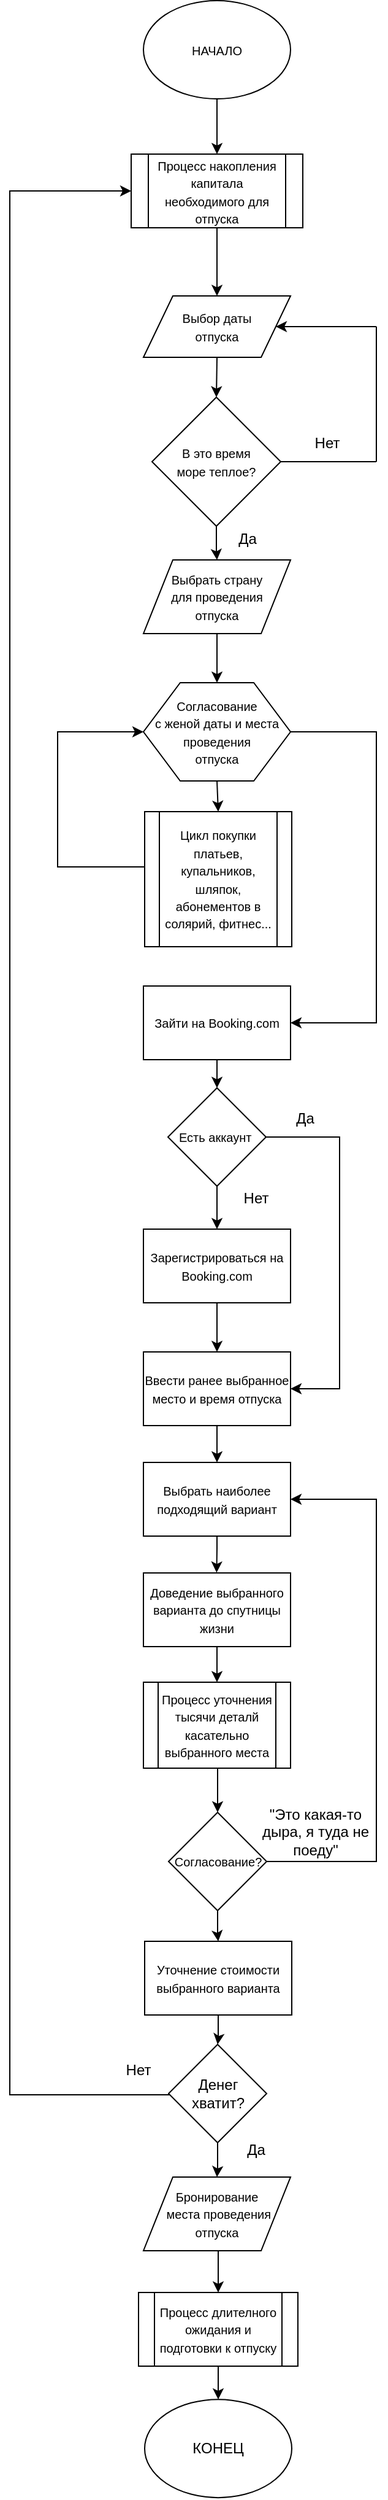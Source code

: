 <mxfile version="11.2.9" type="device" pages="1"><diagram name="Page-1" id="74e2e168-ea6b-b213-b513-2b3c1d86103e"><mxGraphModel dx="805" dy="1249" grid="1" gridSize="10" guides="1" tooltips="1" connect="1" arrows="1" fold="1" page="1" pageScale="1" pageWidth="1100" pageHeight="850" background="#ffffff" math="0" shadow="0"><root><mxCell id="0"/><mxCell id="1" parent="0"/><mxCell id="ttk_I8HpXs3lsLPa9G4b-70" style="edgeStyle=orthogonalEdgeStyle;rounded=0;orthogonalLoop=1;jettySize=auto;html=1;" edge="1" parent="1" source="ttk_I8HpXs3lsLPa9G4b-1" target="ttk_I8HpXs3lsLPa9G4b-62"><mxGeometry relative="1" as="geometry"/></mxCell><mxCell id="ttk_I8HpXs3lsLPa9G4b-1" value="&lt;font style=&quot;font-size: 10px&quot;&gt;НАЧАЛО&lt;/font&gt;" style="ellipse;whiteSpace=wrap;html=1;" vertex="1" parent="1"><mxGeometry x="505" y="-782.5" width="120" height="80" as="geometry"/></mxCell><mxCell id="ttk_I8HpXs3lsLPa9G4b-2" value="КОНЕЦ" style="ellipse;whiteSpace=wrap;html=1;" vertex="1" parent="1"><mxGeometry x="506" y="1171.071" width="120" height="80" as="geometry"/></mxCell><mxCell id="ttk_I8HpXs3lsLPa9G4b-95" style="edgeStyle=orthogonalEdgeStyle;rounded=0;orthogonalLoop=1;jettySize=auto;html=1;" edge="1" parent="1" source="ttk_I8HpXs3lsLPa9G4b-8" target="ttk_I8HpXs3lsLPa9G4b-28"><mxGeometry relative="1" as="geometry"/></mxCell><mxCell id="ttk_I8HpXs3lsLPa9G4b-8" value="&lt;font style=&quot;font-size: 10px&quot;&gt;В это время&lt;br&gt;море теплое?&lt;/font&gt;" style="rhombus;whiteSpace=wrap;html=1;" vertex="1" parent="1"><mxGeometry x="512" y="-459.5" width="105" height="105" as="geometry"/></mxCell><mxCell id="ttk_I8HpXs3lsLPa9G4b-9" value="&lt;font style=&quot;font-size: 10px&quot;&gt;Выбор даты&lt;br&gt;отпуска&lt;/font&gt;" style="shape=parallelogram;perimeter=parallelogramPerimeter;whiteSpace=wrap;html=1;" vertex="1" parent="1"><mxGeometry x="505" y="-542" width="120" height="50" as="geometry"/></mxCell><mxCell id="ttk_I8HpXs3lsLPa9G4b-15" value="" style="endArrow=classic;html=1;exitX=0.5;exitY=1;exitDx=0;exitDy=0;entryX=0.5;entryY=0;entryDx=0;entryDy=0;" edge="1" parent="1" source="ttk_I8HpXs3lsLPa9G4b-9" target="ttk_I8HpXs3lsLPa9G4b-8"><mxGeometry width="50" height="50" relative="1" as="geometry"><mxPoint x="345" y="-412" as="sourcePoint"/><mxPoint x="565" y="-462" as="targetPoint"/></mxGeometry></mxCell><mxCell id="ttk_I8HpXs3lsLPa9G4b-22" value="" style="endArrow=none;html=1;exitX=1;exitY=0.5;exitDx=0;exitDy=0;" edge="1" parent="1" source="ttk_I8HpXs3lsLPa9G4b-8"><mxGeometry width="50" height="50" relative="1" as="geometry"><mxPoint x="675" y="-372" as="sourcePoint"/><mxPoint x="695" y="-407" as="targetPoint"/></mxGeometry></mxCell><mxCell id="ttk_I8HpXs3lsLPa9G4b-23" value="" style="endArrow=none;html=1;" edge="1" parent="1"><mxGeometry width="50" height="50" relative="1" as="geometry"><mxPoint x="695" y="-407" as="sourcePoint"/><mxPoint x="695" y="-517" as="targetPoint"/></mxGeometry></mxCell><mxCell id="ttk_I8HpXs3lsLPa9G4b-24" value="" style="endArrow=classic;html=1;entryX=1;entryY=0.5;entryDx=0;entryDy=0;" edge="1" parent="1" target="ttk_I8HpXs3lsLPa9G4b-9"><mxGeometry width="50" height="50" relative="1" as="geometry"><mxPoint x="695" y="-517" as="sourcePoint"/><mxPoint x="695" y="-532" as="targetPoint"/></mxGeometry></mxCell><mxCell id="ttk_I8HpXs3lsLPa9G4b-26" value="Нет" style="text;html=1;strokeColor=none;fillColor=none;align=center;verticalAlign=middle;whiteSpace=wrap;rounded=0;" vertex="1" parent="1"><mxGeometry x="635" y="-432" width="40" height="20" as="geometry"/></mxCell><mxCell id="ttk_I8HpXs3lsLPa9G4b-27" value="Да" style="text;html=1;strokeColor=none;fillColor=none;align=center;verticalAlign=middle;whiteSpace=wrap;rounded=0;" vertex="1" parent="1"><mxGeometry x="570" y="-354" width="40" height="20" as="geometry"/></mxCell><mxCell id="ttk_I8HpXs3lsLPa9G4b-38" style="edgeStyle=orthogonalEdgeStyle;rounded=0;orthogonalLoop=1;jettySize=auto;html=1;entryX=0.5;entryY=0;entryDx=0;entryDy=0;" edge="1" parent="1" source="ttk_I8HpXs3lsLPa9G4b-28" target="ttk_I8HpXs3lsLPa9G4b-29"><mxGeometry relative="1" as="geometry"/></mxCell><mxCell id="ttk_I8HpXs3lsLPa9G4b-28" value="&lt;font style=&quot;font-size: 10px&quot;&gt;Выбрать страну&lt;br&gt;для проведения&lt;br&gt;отпуска&lt;/font&gt;" style="shape=parallelogram;perimeter=parallelogramPerimeter;whiteSpace=wrap;html=1;rotation=0;" vertex="1" parent="1"><mxGeometry x="505" y="-327" width="120" height="60" as="geometry"/></mxCell><mxCell id="ttk_I8HpXs3lsLPa9G4b-41" style="edgeStyle=orthogonalEdgeStyle;rounded=0;orthogonalLoop=1;jettySize=auto;html=1;entryX=1;entryY=0.5;entryDx=0;entryDy=0;" edge="1" parent="1" source="ttk_I8HpXs3lsLPa9G4b-29" target="ttk_I8HpXs3lsLPa9G4b-39"><mxGeometry relative="1" as="geometry"><mxPoint x="695" y="58" as="targetPoint"/><Array as="points"><mxPoint x="695" y="-187"/><mxPoint x="695" y="50"/></Array></mxGeometry></mxCell><mxCell id="ttk_I8HpXs3lsLPa9G4b-29" value="&lt;font style=&quot;font-size: 10px&quot;&gt;Согласование &lt;br&gt;с женой даты и места проведения&lt;br&gt;отпуска&lt;/font&gt;" style="shape=hexagon;perimeter=hexagonPerimeter2;whiteSpace=wrap;html=1;" vertex="1" parent="1"><mxGeometry x="505" y="-227" width="120" height="80" as="geometry"/></mxCell><mxCell id="ttk_I8HpXs3lsLPa9G4b-33" value="" style="endArrow=classic;html=1;exitX=0.5;exitY=1;exitDx=0;exitDy=0;entryX=0.5;entryY=0;entryDx=0;entryDy=0;" edge="1" parent="1" source="ttk_I8HpXs3lsLPa9G4b-29" target="ttk_I8HpXs3lsLPa9G4b-34"><mxGeometry width="50" height="50" relative="1" as="geometry"><mxPoint x="425" y="-102" as="sourcePoint"/><mxPoint x="572.7" y="-112" as="targetPoint"/></mxGeometry></mxCell><mxCell id="ttk_I8HpXs3lsLPa9G4b-37" style="edgeStyle=orthogonalEdgeStyle;rounded=0;orthogonalLoop=1;jettySize=auto;html=1;entryX=0;entryY=0.5;entryDx=0;entryDy=0;" edge="1" parent="1" source="ttk_I8HpXs3lsLPa9G4b-34" target="ttk_I8HpXs3lsLPa9G4b-29"><mxGeometry relative="1" as="geometry"><mxPoint x="512" y="-192" as="targetPoint"/><Array as="points"><mxPoint x="435" y="-77"/><mxPoint x="435" y="-187"/></Array></mxGeometry></mxCell><mxCell id="ttk_I8HpXs3lsLPa9G4b-34" value="&lt;font style=&quot;font-size: 10px&quot;&gt;Цикл покупки платьев, купальников, шляпок, абонементов в солярий, фитнес...&lt;/font&gt;" style="shape=process;whiteSpace=wrap;html=1;backgroundOutline=1;" vertex="1" parent="1"><mxGeometry x="506" y="-122" width="120" height="110" as="geometry"/></mxCell><mxCell id="ttk_I8HpXs3lsLPa9G4b-48" style="edgeStyle=orthogonalEdgeStyle;rounded=0;orthogonalLoop=1;jettySize=auto;html=1;entryX=0.5;entryY=0;entryDx=0;entryDy=0;" edge="1" parent="1" source="ttk_I8HpXs3lsLPa9G4b-39" target="ttk_I8HpXs3lsLPa9G4b-42"><mxGeometry relative="1" as="geometry"/></mxCell><mxCell id="ttk_I8HpXs3lsLPa9G4b-39" value="&lt;font style=&quot;font-size: 10px&quot;&gt;Зайти на Booking.com&lt;/font&gt;" style="rounded=0;whiteSpace=wrap;html=1;" vertex="1" parent="1"><mxGeometry x="505" y="20" width="120" height="60" as="geometry"/></mxCell><mxCell id="ttk_I8HpXs3lsLPa9G4b-45" style="edgeStyle=orthogonalEdgeStyle;rounded=0;orthogonalLoop=1;jettySize=auto;html=1;entryX=0.5;entryY=0;entryDx=0;entryDy=0;" edge="1" parent="1" source="ttk_I8HpXs3lsLPa9G4b-42" target="ttk_I8HpXs3lsLPa9G4b-43"><mxGeometry relative="1" as="geometry"/></mxCell><mxCell id="ttk_I8HpXs3lsLPa9G4b-49" style="edgeStyle=orthogonalEdgeStyle;rounded=0;orthogonalLoop=1;jettySize=auto;html=1;entryX=1;entryY=0.5;entryDx=0;entryDy=0;" edge="1" parent="1" source="ttk_I8HpXs3lsLPa9G4b-42" target="ttk_I8HpXs3lsLPa9G4b-44"><mxGeometry relative="1" as="geometry"><mxPoint x="675" y="348" as="targetPoint"/><Array as="points"><mxPoint x="665" y="143"/><mxPoint x="665" y="348"/></Array></mxGeometry></mxCell><mxCell id="ttk_I8HpXs3lsLPa9G4b-42" value="&lt;font style=&quot;font-size: 10px&quot;&gt;Есть аккаунт&amp;nbsp;&lt;/font&gt;" style="rhombus;whiteSpace=wrap;html=1;" vertex="1" parent="1"><mxGeometry x="525" y="103" width="80" height="80" as="geometry"/></mxCell><mxCell id="ttk_I8HpXs3lsLPa9G4b-46" style="edgeStyle=orthogonalEdgeStyle;rounded=0;orthogonalLoop=1;jettySize=auto;html=1;entryX=0.5;entryY=0;entryDx=0;entryDy=0;" edge="1" parent="1" source="ttk_I8HpXs3lsLPa9G4b-43" target="ttk_I8HpXs3lsLPa9G4b-44"><mxGeometry relative="1" as="geometry"/></mxCell><mxCell id="ttk_I8HpXs3lsLPa9G4b-43" value="&lt;font style=&quot;font-size: 10px&quot;&gt;Зарегистрироваться на Booking.com&lt;/font&gt;" style="rounded=0;whiteSpace=wrap;html=1;" vertex="1" parent="1"><mxGeometry x="505" y="218" width="120" height="60" as="geometry"/></mxCell><mxCell id="ttk_I8HpXs3lsLPa9G4b-61" style="edgeStyle=orthogonalEdgeStyle;rounded=0;orthogonalLoop=1;jettySize=auto;html=1;entryX=0.5;entryY=0;entryDx=0;entryDy=0;" edge="1" parent="1" source="ttk_I8HpXs3lsLPa9G4b-44" target="ttk_I8HpXs3lsLPa9G4b-53"><mxGeometry relative="1" as="geometry"/></mxCell><mxCell id="ttk_I8HpXs3lsLPa9G4b-44" value="&lt;font style=&quot;font-size: 10px&quot;&gt;Ввести ранее выбранное место и время отпуска&lt;/font&gt;" style="rounded=0;whiteSpace=wrap;html=1;" vertex="1" parent="1"><mxGeometry x="505" y="318" width="120" height="60" as="geometry"/></mxCell><mxCell id="ttk_I8HpXs3lsLPa9G4b-50" value="Да" style="text;html=1;strokeColor=none;fillColor=none;align=center;verticalAlign=middle;whiteSpace=wrap;rounded=0;" vertex="1" parent="1"><mxGeometry x="617" y="118" width="40" height="20" as="geometry"/></mxCell><mxCell id="ttk_I8HpXs3lsLPa9G4b-51" value="Нет" style="text;html=1;strokeColor=none;fillColor=none;align=center;verticalAlign=middle;whiteSpace=wrap;rounded=0;" vertex="1" parent="1"><mxGeometry x="577" y="183" width="40" height="20" as="geometry"/></mxCell><mxCell id="ttk_I8HpXs3lsLPa9G4b-60" style="edgeStyle=orthogonalEdgeStyle;rounded=0;orthogonalLoop=1;jettySize=auto;html=1;entryX=0.5;entryY=0;entryDx=0;entryDy=0;" edge="1" parent="1" source="ttk_I8HpXs3lsLPa9G4b-53"><mxGeometry relative="1" as="geometry"><mxPoint x="564.69" y="497.724" as="targetPoint"/><Array as="points"><mxPoint x="565" y="478"/><mxPoint x="565" y="478"/></Array></mxGeometry></mxCell><mxCell id="ttk_I8HpXs3lsLPa9G4b-53" value="&lt;font style=&quot;font-size: 10px&quot;&gt;Выбрать наиболее подходящий вариант&lt;/font&gt;" style="rounded=0;whiteSpace=wrap;html=1;" vertex="1" parent="1"><mxGeometry x="505" y="408" width="120" height="60" as="geometry"/></mxCell><mxCell id="ttk_I8HpXs3lsLPa9G4b-74" style="edgeStyle=orthogonalEdgeStyle;rounded=0;orthogonalLoop=1;jettySize=auto;html=1;entryX=0.5;entryY=0;entryDx=0;entryDy=0;" edge="1" parent="1" source="ttk_I8HpXs3lsLPa9G4b-55" target="ttk_I8HpXs3lsLPa9G4b-71"><mxGeometry relative="1" as="geometry"><Array as="points"><mxPoint x="565" y="677"/></Array></mxGeometry></mxCell><mxCell id="ttk_I8HpXs3lsLPa9G4b-55" value="&lt;font style=&quot;font-size: 10px&quot;&gt;Процесс уточнения тысячи деталй касательно выбранного места&lt;/font&gt;" style="shape=process;whiteSpace=wrap;html=1;backgroundOutline=1;" vertex="1" parent="1"><mxGeometry x="505" y="587" width="120" height="70" as="geometry"/></mxCell><mxCell id="ttk_I8HpXs3lsLPa9G4b-92" style="edgeStyle=orthogonalEdgeStyle;rounded=0;orthogonalLoop=1;jettySize=auto;html=1;entryX=0.5;entryY=0;entryDx=0;entryDy=0;" edge="1" parent="1" source="ttk_I8HpXs3lsLPa9G4b-62" target="ttk_I8HpXs3lsLPa9G4b-9"><mxGeometry relative="1" as="geometry"/></mxCell><mxCell id="ttk_I8HpXs3lsLPa9G4b-62" value="&lt;font style=&quot;font-size: 10px&quot;&gt;Процесс накопления капитала необходимого для отпуска&lt;/font&gt;" style="shape=process;whiteSpace=wrap;html=1;backgroundOutline=1;" vertex="1" parent="1"><mxGeometry x="495" y="-657.5" width="140" height="60" as="geometry"/></mxCell><mxCell id="ttk_I8HpXs3lsLPa9G4b-77" style="edgeStyle=orthogonalEdgeStyle;rounded=0;orthogonalLoop=1;jettySize=auto;html=1;entryX=1;entryY=0.5;entryDx=0;entryDy=0;" edge="1" parent="1" source="ttk_I8HpXs3lsLPa9G4b-71" target="ttk_I8HpXs3lsLPa9G4b-53"><mxGeometry relative="1" as="geometry"><Array as="points"><mxPoint x="695" y="733"/><mxPoint x="695" y="438"/></Array></mxGeometry></mxCell><mxCell id="ttk_I8HpXs3lsLPa9G4b-82" style="edgeStyle=orthogonalEdgeStyle;rounded=0;orthogonalLoop=1;jettySize=auto;html=1;" edge="1" parent="1" source="ttk_I8HpXs3lsLPa9G4b-71" target="ttk_I8HpXs3lsLPa9G4b-81"><mxGeometry relative="1" as="geometry"/></mxCell><mxCell id="ttk_I8HpXs3lsLPa9G4b-71" value="&lt;span style=&quot;font-size: 10px&quot;&gt;Согласование?&lt;/span&gt;" style="rhombus;whiteSpace=wrap;html=1;" vertex="1" parent="1"><mxGeometry x="525.5" y="693" width="80" height="80" as="geometry"/></mxCell><mxCell id="ttk_I8HpXs3lsLPa9G4b-76" style="edgeStyle=orthogonalEdgeStyle;rounded=0;orthogonalLoop=1;jettySize=auto;html=1;entryX=0.5;entryY=0;entryDx=0;entryDy=0;" edge="1" parent="1" source="ttk_I8HpXs3lsLPa9G4b-75" target="ttk_I8HpXs3lsLPa9G4b-55"><mxGeometry relative="1" as="geometry"/></mxCell><mxCell id="ttk_I8HpXs3lsLPa9G4b-75" value="&lt;font style=&quot;font-size: 10px&quot;&gt;Доведение выбранного варианта до спутницы жизни&lt;/font&gt;" style="rounded=0;whiteSpace=wrap;html=1;" vertex="1" parent="1"><mxGeometry x="505" y="498" width="120" height="60" as="geometry"/></mxCell><mxCell id="ttk_I8HpXs3lsLPa9G4b-78" value="&quot;Это какая-то дыра, я туда не поеду&quot;" style="text;html=1;strokeColor=none;fillColor=none;align=center;verticalAlign=middle;whiteSpace=wrap;rounded=0;" vertex="1" parent="1"><mxGeometry x="597" y="699" width="97" height="20" as="geometry"/></mxCell><mxCell id="ttk_I8HpXs3lsLPa9G4b-93" style="edgeStyle=orthogonalEdgeStyle;rounded=0;orthogonalLoop=1;jettySize=auto;html=1;entryX=0;entryY=0.5;entryDx=0;entryDy=0;" edge="1" parent="1" source="ttk_I8HpXs3lsLPa9G4b-80" target="ttk_I8HpXs3lsLPa9G4b-62"><mxGeometry relative="1" as="geometry"><Array as="points"><mxPoint x="396" y="923"/><mxPoint x="396" y="-627"/></Array></mxGeometry></mxCell><mxCell id="ttk_I8HpXs3lsLPa9G4b-97" value="" style="edgeStyle=orthogonalEdgeStyle;rounded=0;orthogonalLoop=1;jettySize=auto;html=1;" edge="1" parent="1" source="ttk_I8HpXs3lsLPa9G4b-80" target="ttk_I8HpXs3lsLPa9G4b-96"><mxGeometry relative="1" as="geometry"/></mxCell><mxCell id="ttk_I8HpXs3lsLPa9G4b-80" value="Денег хватит?" style="rhombus;whiteSpace=wrap;html=1;" vertex="1" parent="1"><mxGeometry x="525.5" y="882" width="80" height="80" as="geometry"/></mxCell><mxCell id="ttk_I8HpXs3lsLPa9G4b-83" style="edgeStyle=orthogonalEdgeStyle;rounded=0;orthogonalLoop=1;jettySize=auto;html=1;entryX=0.5;entryY=0;entryDx=0;entryDy=0;" edge="1" parent="1" source="ttk_I8HpXs3lsLPa9G4b-81" target="ttk_I8HpXs3lsLPa9G4b-80"><mxGeometry relative="1" as="geometry"/></mxCell><mxCell id="ttk_I8HpXs3lsLPa9G4b-81" value="&lt;font style=&quot;font-size: 10px&quot;&gt;Уточнение стоимости выбранного варианта&lt;/font&gt;" style="rounded=0;whiteSpace=wrap;html=1;" vertex="1" parent="1"><mxGeometry x="506" y="798" width="120" height="60" as="geometry"/></mxCell><mxCell id="ttk_I8HpXs3lsLPa9G4b-87" style="edgeStyle=orthogonalEdgeStyle;rounded=0;orthogonalLoop=1;jettySize=auto;html=1;entryX=0.5;entryY=0;entryDx=0;entryDy=0;" edge="1" parent="1" source="ttk_I8HpXs3lsLPa9G4b-84" target="ttk_I8HpXs3lsLPa9G4b-2"><mxGeometry relative="1" as="geometry"/></mxCell><mxCell id="ttk_I8HpXs3lsLPa9G4b-84" value="&lt;font style=&quot;font-size: 10px&quot;&gt;Процесс длителного ожидания и подготовки к отпуску&lt;/font&gt;" style="shape=process;whiteSpace=wrap;html=1;backgroundOutline=1;" vertex="1" parent="1"><mxGeometry x="501" y="1084" width="130" height="60" as="geometry"/></mxCell><mxCell id="ttk_I8HpXs3lsLPa9G4b-86" value="Да" style="text;html=1;strokeColor=none;fillColor=none;align=center;verticalAlign=middle;whiteSpace=wrap;rounded=0;" vertex="1" parent="1"><mxGeometry x="577" y="958" width="40" height="20" as="geometry"/></mxCell><mxCell id="ttk_I8HpXs3lsLPa9G4b-94" value="Нет" style="text;html=1;strokeColor=none;fillColor=none;align=center;verticalAlign=middle;whiteSpace=wrap;rounded=0;" vertex="1" parent="1"><mxGeometry x="481" y="893" width="40" height="20" as="geometry"/></mxCell><mxCell id="ttk_I8HpXs3lsLPa9G4b-98" style="edgeStyle=orthogonalEdgeStyle;rounded=0;orthogonalLoop=1;jettySize=auto;html=1;" edge="1" parent="1" source="ttk_I8HpXs3lsLPa9G4b-96" target="ttk_I8HpXs3lsLPa9G4b-84"><mxGeometry relative="1" as="geometry"><Array as="points"><mxPoint x="566" y="1060"/><mxPoint x="566" y="1060"/></Array></mxGeometry></mxCell><mxCell id="ttk_I8HpXs3lsLPa9G4b-96" value="&lt;font style=&quot;font-size: 10px&quot;&gt;Бронирование&lt;br&gt;&amp;nbsp;места проведения отпуска&lt;/font&gt;" style="shape=parallelogram;perimeter=parallelogramPerimeter;whiteSpace=wrap;html=1;" vertex="1" parent="1"><mxGeometry x="505" y="990" width="120" height="60" as="geometry"/></mxCell></root></mxGraphModel></diagram></mxfile>